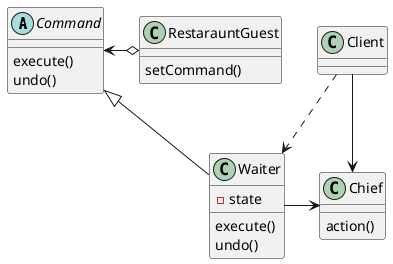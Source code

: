 @startuml
abstract Command {
    execute()
    undo()
}
class RestarauntGuest{
    setCommand()
}
class Client
class Chief{
    action()
}
class Waiter{
    - state
    execute()
    undo()
}

Command <|-down- Waiter
Client -right-> Chief
Client ..> Waiter
RestarauntGuest o-left-> Command
Chief <-left- Waiter
@enduml
